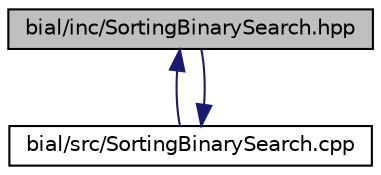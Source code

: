 digraph "bial/inc/SortingBinarySearch.hpp"
{
  edge [fontname="Helvetica",fontsize="10",labelfontname="Helvetica",labelfontsize="10"];
  node [fontname="Helvetica",fontsize="10",shape=record];
  Node1 [label="bial/inc/SortingBinarySearch.hpp",height=0.2,width=0.4,color="black", fillcolor="grey75", style="filled", fontcolor="black"];
  Node1 -> Node2 [dir="back",color="midnightblue",fontsize="10",style="solid",fontname="Helvetica"];
  Node2 [label="bial/src/SortingBinarySearch.cpp",height=0.2,width=0.4,color="black", fillcolor="white", style="filled",URL="$_sorting_binary_search_8cpp.html"];
  Node2 -> Node1 [dir="back",color="midnightblue",fontsize="10",style="solid",fontname="Helvetica"];
}
